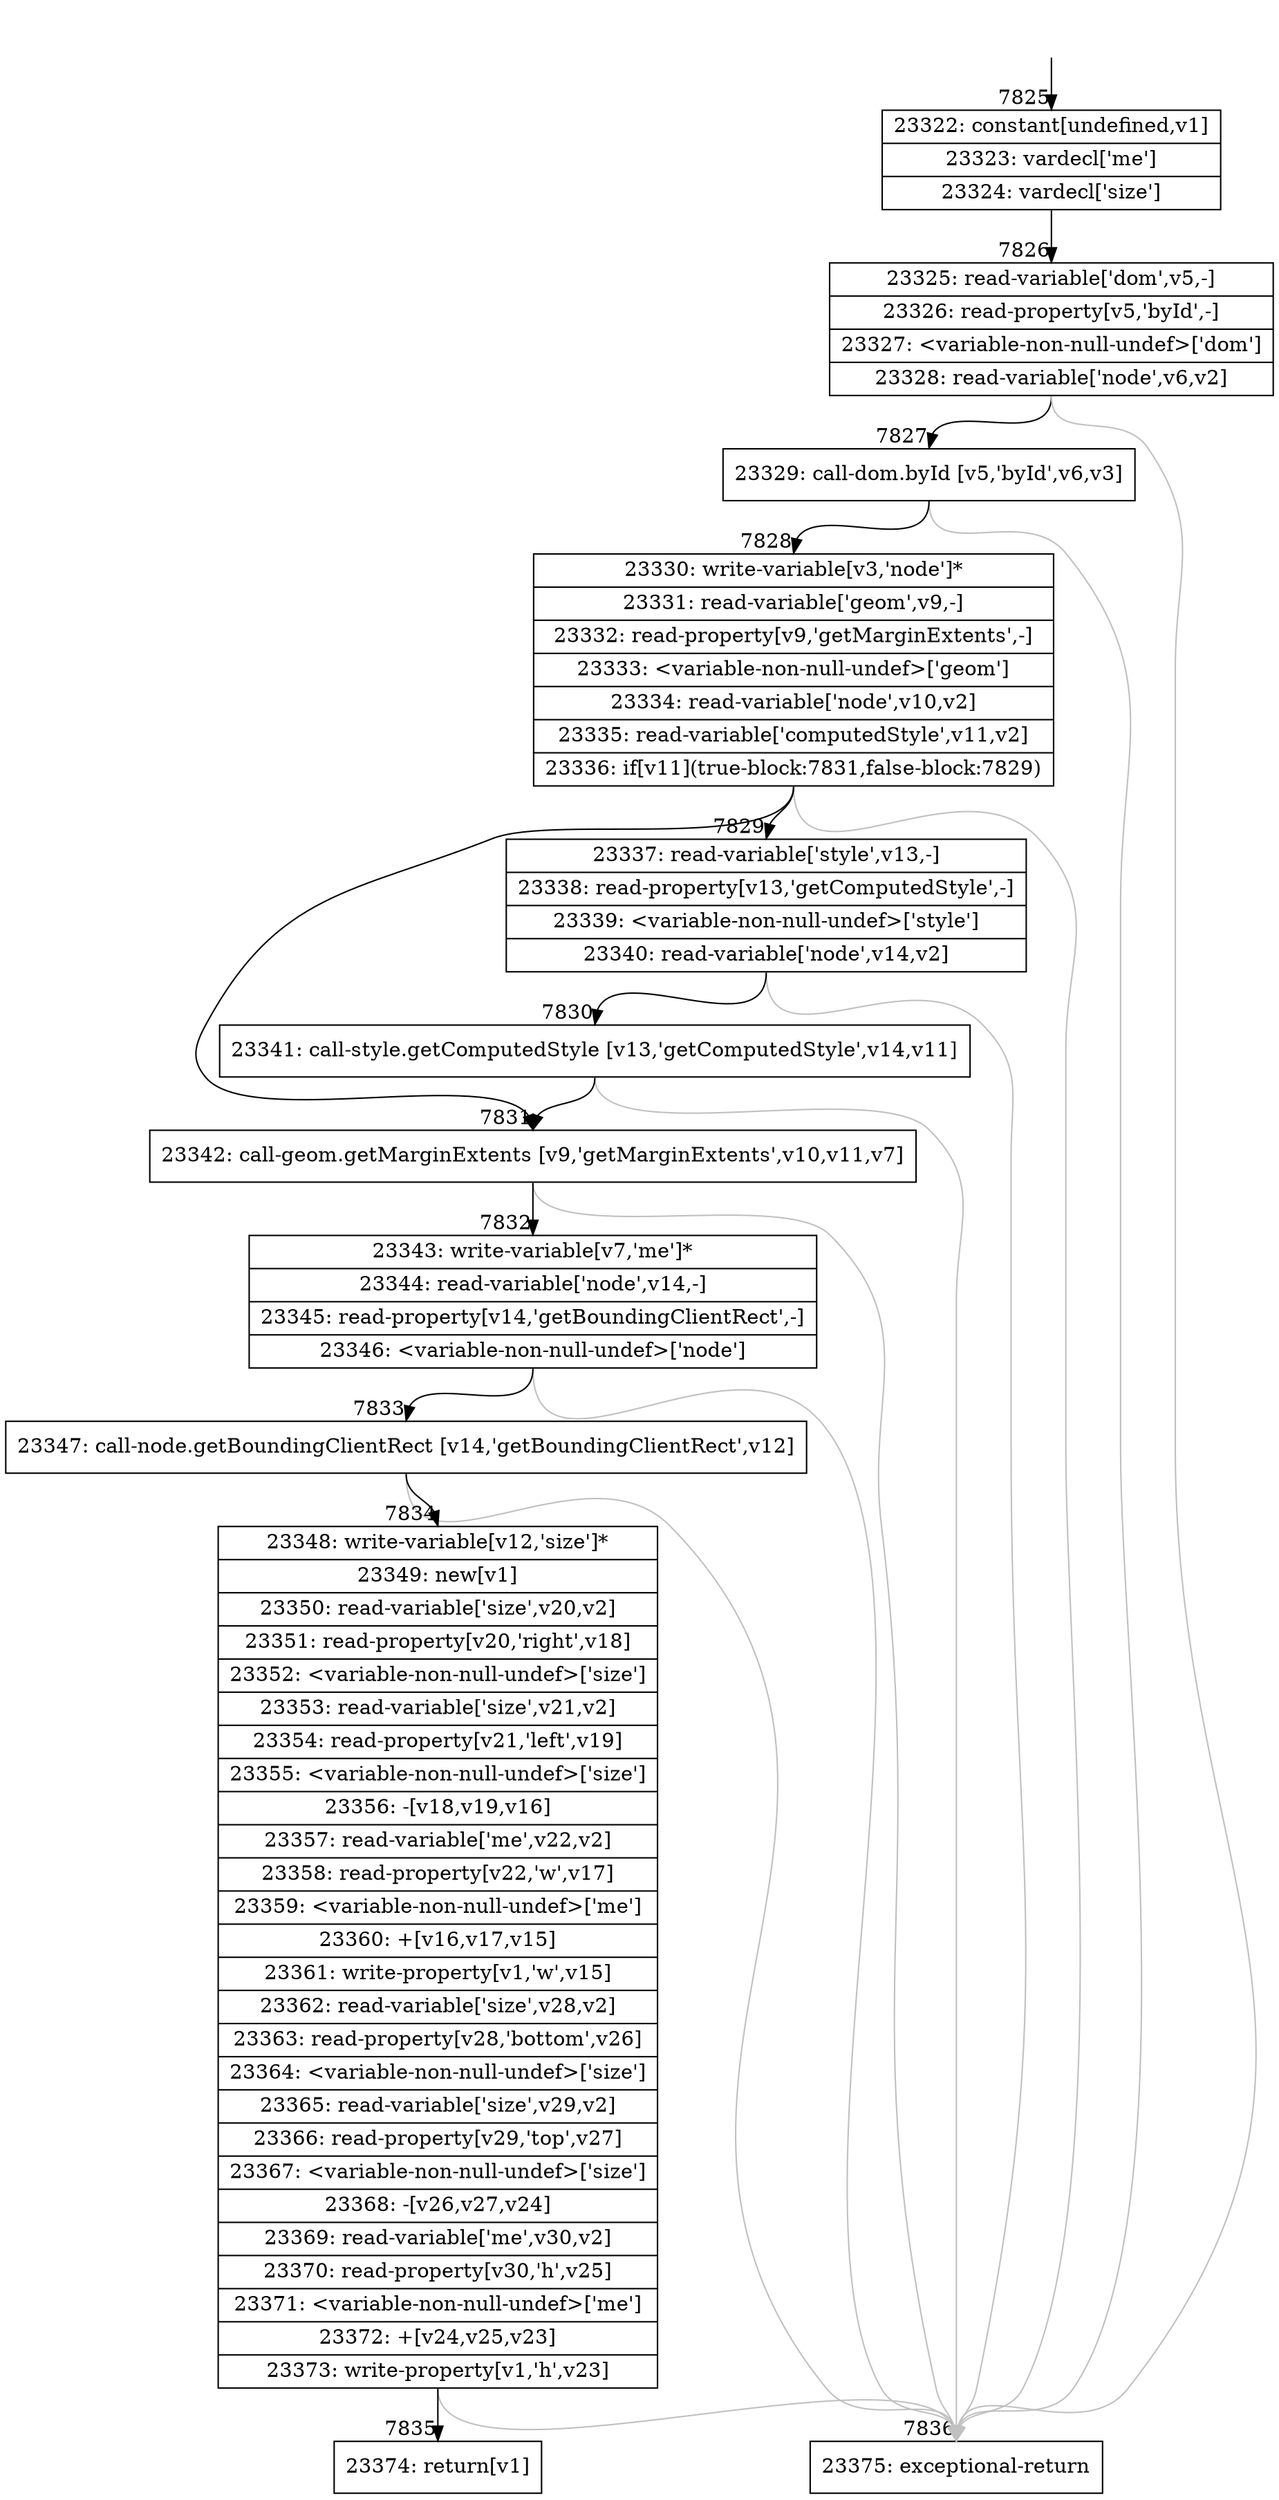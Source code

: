 digraph {
rankdir="TD"
BB_entry530[shape=none,label=""];
BB_entry530 -> BB7825 [tailport=s, headport=n, headlabel="    7825"]
BB7825 [shape=record label="{23322: constant[undefined,v1]|23323: vardecl['me']|23324: vardecl['size']}" ] 
BB7825 -> BB7826 [tailport=s, headport=n, headlabel="      7826"]
BB7826 [shape=record label="{23325: read-variable['dom',v5,-]|23326: read-property[v5,'byId',-]|23327: \<variable-non-null-undef\>['dom']|23328: read-variable['node',v6,v2]}" ] 
BB7826 -> BB7827 [tailport=s, headport=n, headlabel="      7827"]
BB7826 -> BB7836 [tailport=s, headport=n, color=gray, headlabel="      7836"]
BB7827 [shape=record label="{23329: call-dom.byId [v5,'byId',v6,v3]}" ] 
BB7827 -> BB7828 [tailport=s, headport=n, headlabel="      7828"]
BB7827 -> BB7836 [tailport=s, headport=n, color=gray]
BB7828 [shape=record label="{23330: write-variable[v3,'node']*|23331: read-variable['geom',v9,-]|23332: read-property[v9,'getMarginExtents',-]|23333: \<variable-non-null-undef\>['geom']|23334: read-variable['node',v10,v2]|23335: read-variable['computedStyle',v11,v2]|23336: if[v11](true-block:7831,false-block:7829)}" ] 
BB7828 -> BB7831 [tailport=s, headport=n, headlabel="      7831"]
BB7828 -> BB7829 [tailport=s, headport=n, headlabel="      7829"]
BB7828 -> BB7836 [tailport=s, headport=n, color=gray]
BB7829 [shape=record label="{23337: read-variable['style',v13,-]|23338: read-property[v13,'getComputedStyle',-]|23339: \<variable-non-null-undef\>['style']|23340: read-variable['node',v14,v2]}" ] 
BB7829 -> BB7830 [tailport=s, headport=n, headlabel="      7830"]
BB7829 -> BB7836 [tailport=s, headport=n, color=gray]
BB7830 [shape=record label="{23341: call-style.getComputedStyle [v13,'getComputedStyle',v14,v11]}" ] 
BB7830 -> BB7831 [tailport=s, headport=n]
BB7830 -> BB7836 [tailport=s, headport=n, color=gray]
BB7831 [shape=record label="{23342: call-geom.getMarginExtents [v9,'getMarginExtents',v10,v11,v7]}" ] 
BB7831 -> BB7832 [tailport=s, headport=n, headlabel="      7832"]
BB7831 -> BB7836 [tailport=s, headport=n, color=gray]
BB7832 [shape=record label="{23343: write-variable[v7,'me']*|23344: read-variable['node',v14,-]|23345: read-property[v14,'getBoundingClientRect',-]|23346: \<variable-non-null-undef\>['node']}" ] 
BB7832 -> BB7833 [tailport=s, headport=n, headlabel="      7833"]
BB7832 -> BB7836 [tailport=s, headport=n, color=gray]
BB7833 [shape=record label="{23347: call-node.getBoundingClientRect [v14,'getBoundingClientRect',v12]}" ] 
BB7833 -> BB7834 [tailport=s, headport=n, headlabel="      7834"]
BB7833 -> BB7836 [tailport=s, headport=n, color=gray]
BB7834 [shape=record label="{23348: write-variable[v12,'size']*|23349: new[v1]|23350: read-variable['size',v20,v2]|23351: read-property[v20,'right',v18]|23352: \<variable-non-null-undef\>['size']|23353: read-variable['size',v21,v2]|23354: read-property[v21,'left',v19]|23355: \<variable-non-null-undef\>['size']|23356: -[v18,v19,v16]|23357: read-variable['me',v22,v2]|23358: read-property[v22,'w',v17]|23359: \<variable-non-null-undef\>['me']|23360: +[v16,v17,v15]|23361: write-property[v1,'w',v15]|23362: read-variable['size',v28,v2]|23363: read-property[v28,'bottom',v26]|23364: \<variable-non-null-undef\>['size']|23365: read-variable['size',v29,v2]|23366: read-property[v29,'top',v27]|23367: \<variable-non-null-undef\>['size']|23368: -[v26,v27,v24]|23369: read-variable['me',v30,v2]|23370: read-property[v30,'h',v25]|23371: \<variable-non-null-undef\>['me']|23372: +[v24,v25,v23]|23373: write-property[v1,'h',v23]}" ] 
BB7834 -> BB7835 [tailport=s, headport=n, headlabel="      7835"]
BB7834 -> BB7836 [tailport=s, headport=n, color=gray]
BB7835 [shape=record label="{23374: return[v1]}" ] 
BB7836 [shape=record label="{23375: exceptional-return}" ] 
//#$~ 10947
}
